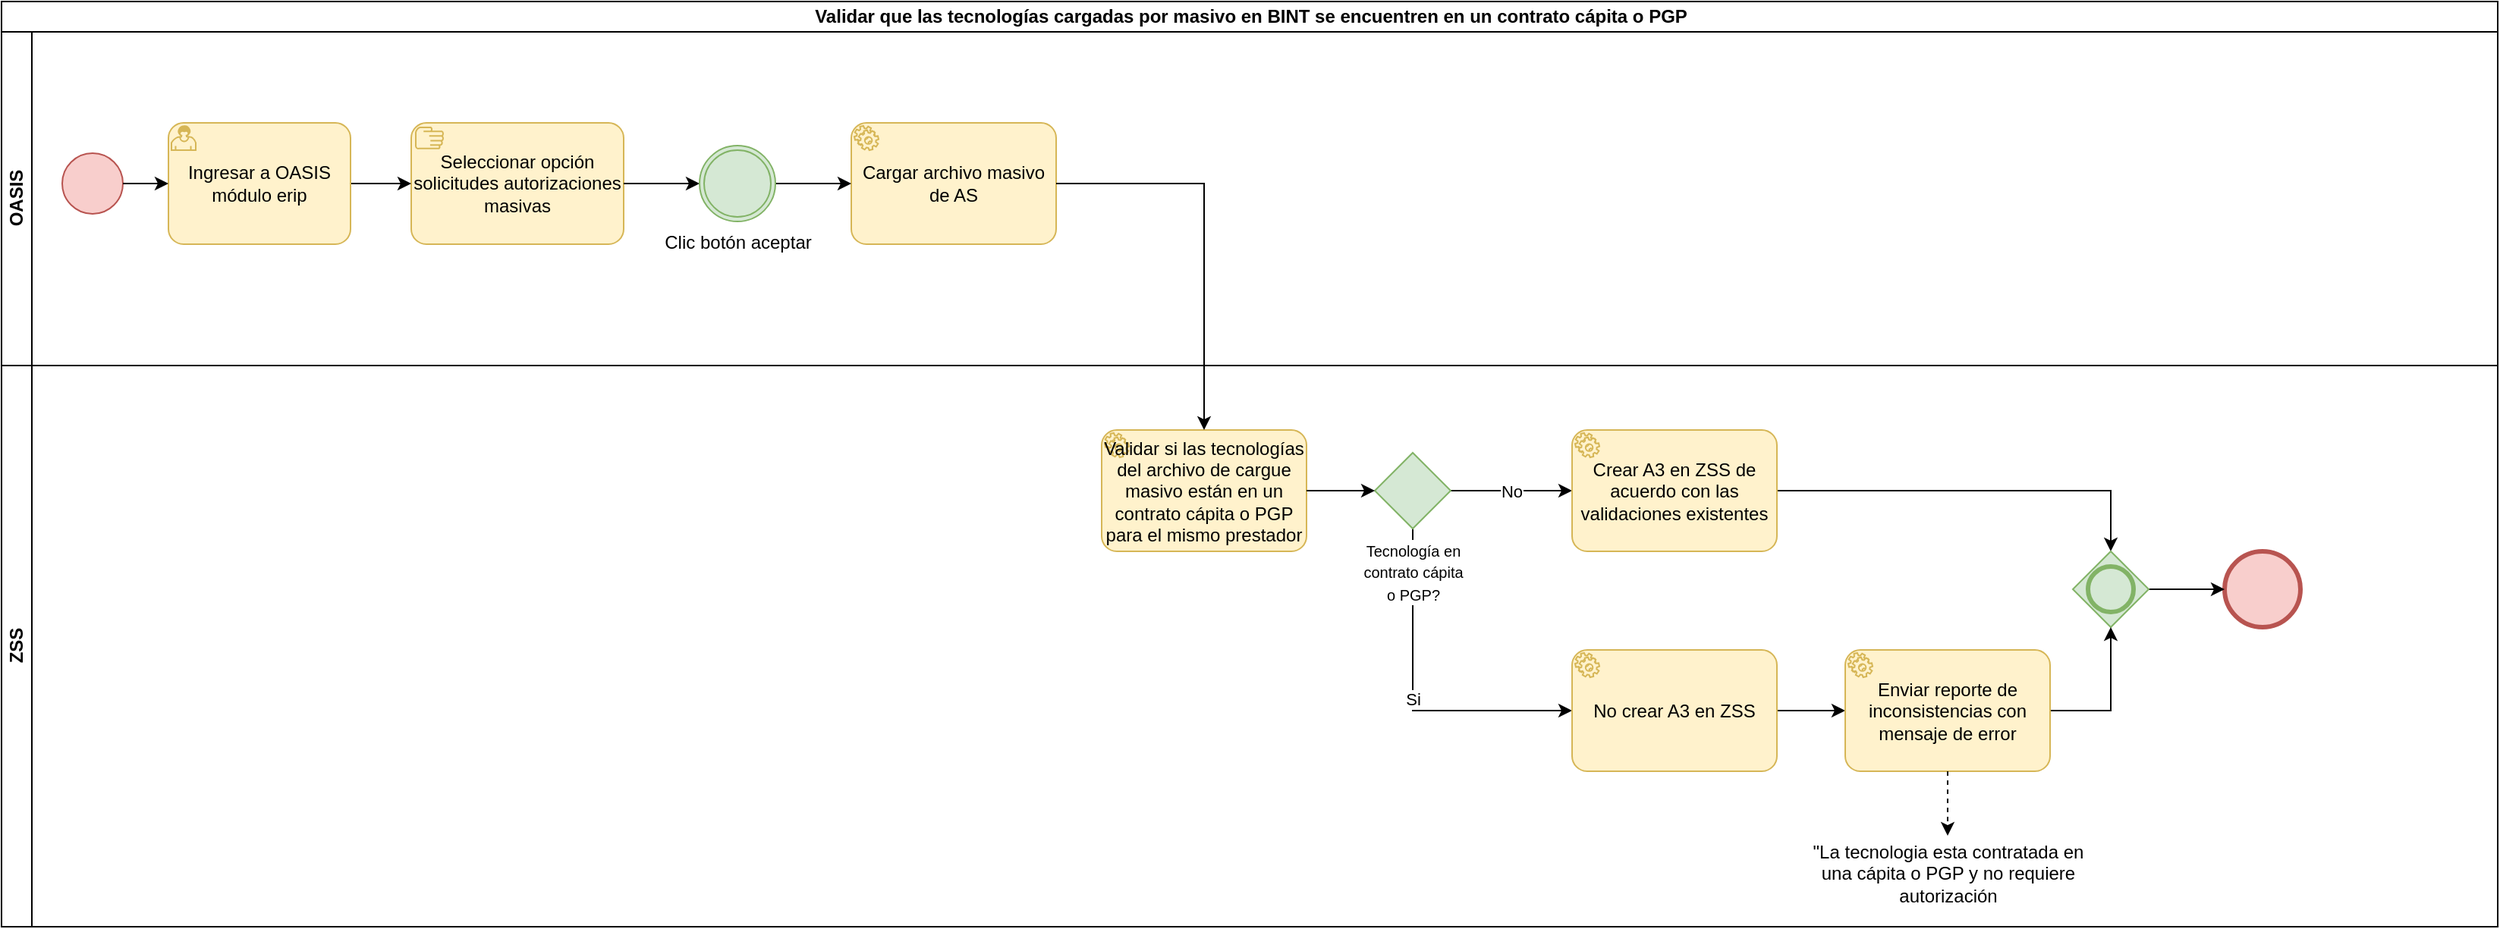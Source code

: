 <mxfile version="21.6.8" type="github">
  <diagram name="Página-1" id="211LOxD9ouiwY2qLqykh">
    <mxGraphModel dx="1674" dy="758" grid="1" gridSize="10" guides="1" tooltips="1" connect="1" arrows="1" fold="1" page="1" pageScale="1" pageWidth="1700" pageHeight="640" math="0" shadow="0">
      <root>
        <mxCell id="0" />
        <mxCell id="1" parent="0" />
        <mxCell id="5gtFQhHqfkzu_2WBFdeJ-41" value="Validar que las tecnologías cargadas por masivo en BINT se encuentren en un contrato cápita o PGP" style="swimlane;childLayout=stackLayout;resizeParent=1;resizeParentMax=0;horizontal=1;startSize=20;horizontalStack=0;html=1;" vertex="1" parent="1">
          <mxGeometry x="35" y="10" width="1645" height="610" as="geometry" />
        </mxCell>
        <mxCell id="5gtFQhHqfkzu_2WBFdeJ-42" value="OASIS" style="swimlane;startSize=20;horizontal=0;html=1;" vertex="1" parent="5gtFQhHqfkzu_2WBFdeJ-41">
          <mxGeometry y="20" width="1645" height="220" as="geometry" />
        </mxCell>
        <mxCell id="5gtFQhHqfkzu_2WBFdeJ-43" value="" style="points=[[0.145,0.145,0],[0.5,0,0],[0.855,0.145,0],[1,0.5,0],[0.855,0.855,0],[0.5,1,0],[0.145,0.855,0],[0,0.5,0]];shape=mxgraph.bpmn.event;html=1;verticalLabelPosition=bottom;labelBackgroundColor=#ffffff;verticalAlign=top;align=center;perimeter=ellipsePerimeter;outlineConnect=0;aspect=fixed;outline=standard;symbol=general;fillColor=#f8cecc;strokeColor=#b85450;" vertex="1" parent="5gtFQhHqfkzu_2WBFdeJ-42">
          <mxGeometry x="40" y="80" width="40" height="40" as="geometry" />
        </mxCell>
        <mxCell id="5gtFQhHqfkzu_2WBFdeJ-44" value="Seleccionar opción solicitudes autorizaciones masivas" style="points=[[0.25,0,0],[0.5,0,0],[0.75,0,0],[1,0.25,0],[1,0.5,0],[1,0.75,0],[0.75,1,0],[0.5,1,0],[0.25,1,0],[0,0.75,0],[0,0.5,0],[0,0.25,0]];shape=mxgraph.bpmn.task;whiteSpace=wrap;rectStyle=rounded;size=10;html=1;container=1;expand=0;collapsible=0;taskMarker=manual;fillColor=#fff2cc;strokeColor=#d6b656;" vertex="1" parent="5gtFQhHqfkzu_2WBFdeJ-42">
          <mxGeometry x="270" y="60" width="140" height="80" as="geometry" />
        </mxCell>
        <mxCell id="5gtFQhHqfkzu_2WBFdeJ-45" style="edgeStyle=orthogonalEdgeStyle;rounded=0;orthogonalLoop=1;jettySize=auto;html=1;" edge="1" parent="5gtFQhHqfkzu_2WBFdeJ-42" source="5gtFQhHqfkzu_2WBFdeJ-46" target="5gtFQhHqfkzu_2WBFdeJ-44">
          <mxGeometry relative="1" as="geometry">
            <mxPoint x="270" y="100" as="targetPoint" />
          </mxGeometry>
        </mxCell>
        <mxCell id="5gtFQhHqfkzu_2WBFdeJ-46" value="Ingresar a OASIS módulo erip" style="points=[[0.25,0,0],[0.5,0,0],[0.75,0,0],[1,0.25,0],[1,0.5,0],[1,0.75,0],[0.75,1,0],[0.5,1,0],[0.25,1,0],[0,0.75,0],[0,0.5,0],[0,0.25,0]];shape=mxgraph.bpmn.task;whiteSpace=wrap;rectStyle=rounded;size=10;html=1;container=1;expand=0;collapsible=0;taskMarker=user;fillColor=#fff2cc;strokeColor=#d6b656;" vertex="1" parent="5gtFQhHqfkzu_2WBFdeJ-42">
          <mxGeometry x="110" y="60" width="120" height="80" as="geometry" />
        </mxCell>
        <mxCell id="5gtFQhHqfkzu_2WBFdeJ-47" style="edgeStyle=orthogonalEdgeStyle;rounded=0;orthogonalLoop=1;jettySize=auto;html=1;entryX=0;entryY=0.5;entryDx=0;entryDy=0;entryPerimeter=0;" edge="1" parent="5gtFQhHqfkzu_2WBFdeJ-42" source="5gtFQhHqfkzu_2WBFdeJ-43" target="5gtFQhHqfkzu_2WBFdeJ-46">
          <mxGeometry relative="1" as="geometry">
            <mxPoint x="110" y="100" as="targetPoint" />
          </mxGeometry>
        </mxCell>
        <mxCell id="5gtFQhHqfkzu_2WBFdeJ-48" style="edgeStyle=orthogonalEdgeStyle;rounded=0;orthogonalLoop=1;jettySize=auto;html=1;entryX=0;entryY=0.5;entryDx=0;entryDy=0;entryPerimeter=0;" edge="1" parent="5gtFQhHqfkzu_2WBFdeJ-42" source="5gtFQhHqfkzu_2WBFdeJ-44" target="5gtFQhHqfkzu_2WBFdeJ-52">
          <mxGeometry relative="1" as="geometry">
            <mxPoint x="460" y="100" as="targetPoint" />
          </mxGeometry>
        </mxCell>
        <mxCell id="5gtFQhHqfkzu_2WBFdeJ-50" value="Cargar archivo masivo de AS" style="points=[[0.25,0,0],[0.5,0,0],[0.75,0,0],[1,0.25,0],[1,0.5,0],[1,0.75,0],[0.75,1,0],[0.5,1,0],[0.25,1,0],[0,0.75,0],[0,0.5,0],[0,0.25,0]];shape=mxgraph.bpmn.task;whiteSpace=wrap;rectStyle=rounded;size=10;html=1;container=1;expand=0;collapsible=0;taskMarker=service;fillColor=#fff2cc;strokeColor=#d6b656;" vertex="1" parent="5gtFQhHqfkzu_2WBFdeJ-42">
          <mxGeometry x="560" y="60" width="135" height="80" as="geometry" />
        </mxCell>
        <mxCell id="5gtFQhHqfkzu_2WBFdeJ-51" style="edgeStyle=orthogonalEdgeStyle;rounded=0;orthogonalLoop=1;jettySize=auto;html=1;entryX=0;entryY=0.5;entryDx=0;entryDy=0;entryPerimeter=0;" edge="1" parent="5gtFQhHqfkzu_2WBFdeJ-42" source="5gtFQhHqfkzu_2WBFdeJ-52" target="5gtFQhHqfkzu_2WBFdeJ-50">
          <mxGeometry relative="1" as="geometry" />
        </mxCell>
        <mxCell id="5gtFQhHqfkzu_2WBFdeJ-52" value="Clic botón aceptar" style="points=[[0.145,0.145,0],[0.5,0,0],[0.855,0.145,0],[1,0.5,0],[0.855,0.855,0],[0.5,1,0],[0.145,0.855,0],[0,0.5,0]];shape=mxgraph.bpmn.event;html=1;verticalLabelPosition=bottom;labelBackgroundColor=#ffffff;verticalAlign=top;align=center;perimeter=ellipsePerimeter;outlineConnect=0;aspect=fixed;outline=throwing;symbol=general;fillColor=#d5e8d4;strokeColor=#82b366;" vertex="1" parent="5gtFQhHqfkzu_2WBFdeJ-42">
          <mxGeometry x="460" y="75" width="50" height="50" as="geometry" />
        </mxCell>
        <mxCell id="5gtFQhHqfkzu_2WBFdeJ-54" value="ZSS" style="swimlane;startSize=20;horizontal=0;html=1;" vertex="1" parent="5gtFQhHqfkzu_2WBFdeJ-41">
          <mxGeometry y="240" width="1645" height="370" as="geometry" />
        </mxCell>
        <mxCell id="5gtFQhHqfkzu_2WBFdeJ-55" value="No" style="edgeStyle=orthogonalEdgeStyle;rounded=0;orthogonalLoop=1;jettySize=auto;html=1;" edge="1" parent="5gtFQhHqfkzu_2WBFdeJ-54" source="5gtFQhHqfkzu_2WBFdeJ-57" target="5gtFQhHqfkzu_2WBFdeJ-59">
          <mxGeometry relative="1" as="geometry">
            <mxPoint x="1085" y="82.5" as="targetPoint" />
          </mxGeometry>
        </mxCell>
        <mxCell id="5gtFQhHqfkzu_2WBFdeJ-56" value="Si" style="edgeStyle=orthogonalEdgeStyle;rounded=0;orthogonalLoop=1;jettySize=auto;html=1;entryX=0;entryY=0.5;entryDx=0;entryDy=0;entryPerimeter=0;" edge="1" parent="5gtFQhHqfkzu_2WBFdeJ-54" source="5gtFQhHqfkzu_2WBFdeJ-57" target="5gtFQhHqfkzu_2WBFdeJ-64">
          <mxGeometry relative="1" as="geometry">
            <Array as="points">
              <mxPoint x="930" y="228" />
            </Array>
          </mxGeometry>
        </mxCell>
        <mxCell id="5gtFQhHqfkzu_2WBFdeJ-57" value="&lt;font size=&quot;1&quot;&gt;Tecnología en&lt;br&gt;contrato cápita&lt;br&gt;o PGP?&lt;br&gt;&lt;/font&gt;" style="points=[[0.25,0.25,0],[0.5,0,0],[0.75,0.25,0],[1,0.5,0],[0.75,0.75,0],[0.5,1,0],[0.25,0.75,0],[0,0.5,0]];shape=mxgraph.bpmn.gateway2;html=1;verticalLabelPosition=bottom;labelBackgroundColor=#ffffff;verticalAlign=top;align=center;perimeter=rhombusPerimeter;outlineConnect=0;outline=none;symbol=none;fillColor=#d5e8d4;strokeColor=#82b366;" vertex="1" parent="5gtFQhHqfkzu_2WBFdeJ-54">
          <mxGeometry x="905" y="57.5" width="50" height="50" as="geometry" />
        </mxCell>
        <mxCell id="5gtFQhHqfkzu_2WBFdeJ-58" style="edgeStyle=orthogonalEdgeStyle;rounded=0;orthogonalLoop=1;jettySize=auto;html=1;entryX=0.5;entryY=0;entryDx=0;entryDy=0;entryPerimeter=0;" edge="1" parent="5gtFQhHqfkzu_2WBFdeJ-54" source="5gtFQhHqfkzu_2WBFdeJ-59" target="5gtFQhHqfkzu_2WBFdeJ-62">
          <mxGeometry relative="1" as="geometry" />
        </mxCell>
        <mxCell id="5gtFQhHqfkzu_2WBFdeJ-59" value="Crear A3 en ZSS de acuerdo con las validaciones existentes" style="points=[[0.25,0,0],[0.5,0,0],[0.75,0,0],[1,0.25,0],[1,0.5,0],[1,0.75,0],[0.75,1,0],[0.5,1,0],[0.25,1,0],[0,0.75,0],[0,0.5,0],[0,0.25,0]];shape=mxgraph.bpmn.task;whiteSpace=wrap;rectStyle=rounded;size=10;html=1;container=1;expand=0;collapsible=0;taskMarker=service;fillColor=#fff2cc;strokeColor=#d6b656;" vertex="1" parent="5gtFQhHqfkzu_2WBFdeJ-54">
          <mxGeometry x="1035" y="42.5" width="135" height="80" as="geometry" />
        </mxCell>
        <mxCell id="5gtFQhHqfkzu_2WBFdeJ-60" value="" style="points=[[0.145,0.145,0],[0.5,0,0],[0.855,0.145,0],[1,0.5,0],[0.855,0.855,0],[0.5,1,0],[0.145,0.855,0],[0,0.5,0]];shape=mxgraph.bpmn.event;html=1;verticalLabelPosition=bottom;labelBackgroundColor=#ffffff;verticalAlign=top;align=center;perimeter=ellipsePerimeter;outlineConnect=0;aspect=fixed;outline=end;symbol=terminate2;fillColor=#f8cecc;strokeColor=#b85450;" vertex="1" parent="5gtFQhHqfkzu_2WBFdeJ-54">
          <mxGeometry x="1465" y="122.5" width="50" height="50" as="geometry" />
        </mxCell>
        <mxCell id="5gtFQhHqfkzu_2WBFdeJ-61" style="edgeStyle=orthogonalEdgeStyle;rounded=0;orthogonalLoop=1;jettySize=auto;html=1;" edge="1" parent="5gtFQhHqfkzu_2WBFdeJ-54" source="5gtFQhHqfkzu_2WBFdeJ-62" target="5gtFQhHqfkzu_2WBFdeJ-60">
          <mxGeometry relative="1" as="geometry" />
        </mxCell>
        <mxCell id="5gtFQhHqfkzu_2WBFdeJ-62" value="" style="points=[[0.25,0.25,0],[0.5,0,0],[0.75,0.25,0],[1,0.5,0],[0.75,0.75,0],[0.5,1,0],[0.25,0.75,0],[0,0.5,0]];shape=mxgraph.bpmn.gateway2;html=1;verticalLabelPosition=bottom;labelBackgroundColor=#ffffff;verticalAlign=top;align=center;perimeter=rhombusPerimeter;outlineConnect=0;outline=end;symbol=general;fillColor=#d5e8d4;strokeColor=#82b366;" vertex="1" parent="5gtFQhHqfkzu_2WBFdeJ-54">
          <mxGeometry x="1365" y="122.5" width="50" height="50" as="geometry" />
        </mxCell>
        <mxCell id="5gtFQhHqfkzu_2WBFdeJ-79" style="edgeStyle=orthogonalEdgeStyle;rounded=0;orthogonalLoop=1;jettySize=auto;html=1;" edge="1" parent="5gtFQhHqfkzu_2WBFdeJ-54" source="5gtFQhHqfkzu_2WBFdeJ-64" target="5gtFQhHqfkzu_2WBFdeJ-78">
          <mxGeometry relative="1" as="geometry" />
        </mxCell>
        <mxCell id="5gtFQhHqfkzu_2WBFdeJ-64" value="No crear A3 en ZSS" style="points=[[0.25,0,0],[0.5,0,0],[0.75,0,0],[1,0.25,0],[1,0.5,0],[1,0.75,0],[0.75,1,0],[0.5,1,0],[0.25,1,0],[0,0.75,0],[0,0.5,0],[0,0.25,0]];shape=mxgraph.bpmn.task;whiteSpace=wrap;rectStyle=rounded;size=10;html=1;container=1;expand=0;collapsible=0;taskMarker=service;fillColor=#fff2cc;strokeColor=#d6b656;" vertex="1" parent="5gtFQhHqfkzu_2WBFdeJ-54">
          <mxGeometry x="1035" y="187.5" width="135" height="80" as="geometry" />
        </mxCell>
        <mxCell id="5gtFQhHqfkzu_2WBFdeJ-53" value="Validar si las tecnologías del archivo de cargue masivo están en un contrato cápita o PGP para el mismo prestador" style="points=[[0.25,0,0],[0.5,0,0],[0.75,0,0],[1,0.25,0],[1,0.5,0],[1,0.75,0],[0.75,1,0],[0.5,1,0],[0.25,1,0],[0,0.75,0],[0,0.5,0],[0,0.25,0]];shape=mxgraph.bpmn.task;whiteSpace=wrap;rectStyle=rounded;size=10;html=1;container=1;expand=0;collapsible=0;taskMarker=service;fillColor=#fff2cc;strokeColor=#d6b656;" vertex="1" parent="5gtFQhHqfkzu_2WBFdeJ-54">
          <mxGeometry x="725" y="42.5" width="135" height="80" as="geometry" />
        </mxCell>
        <mxCell id="5gtFQhHqfkzu_2WBFdeJ-65" style="edgeStyle=orthogonalEdgeStyle;rounded=0;orthogonalLoop=1;jettySize=auto;html=1;" edge="1" parent="5gtFQhHqfkzu_2WBFdeJ-54" source="5gtFQhHqfkzu_2WBFdeJ-53" target="5gtFQhHqfkzu_2WBFdeJ-57">
          <mxGeometry relative="1" as="geometry">
            <mxPoint x="1032.5" y="-120" as="targetPoint" />
          </mxGeometry>
        </mxCell>
        <mxCell id="5gtFQhHqfkzu_2WBFdeJ-82" style="edgeStyle=orthogonalEdgeStyle;rounded=0;orthogonalLoop=1;jettySize=auto;html=1;" edge="1" parent="5gtFQhHqfkzu_2WBFdeJ-54" source="5gtFQhHqfkzu_2WBFdeJ-78" target="5gtFQhHqfkzu_2WBFdeJ-62">
          <mxGeometry relative="1" as="geometry" />
        </mxCell>
        <mxCell id="5gtFQhHqfkzu_2WBFdeJ-78" value="Enviar reporte de inconsistencias con mensaje de error" style="points=[[0.25,0,0],[0.5,0,0],[0.75,0,0],[1,0.25,0],[1,0.5,0],[1,0.75,0],[0.75,1,0],[0.5,1,0],[0.25,1,0],[0,0.75,0],[0,0.5,0],[0,0.25,0]];shape=mxgraph.bpmn.task;whiteSpace=wrap;rectStyle=rounded;size=10;html=1;container=1;expand=0;collapsible=0;taskMarker=service;fillColor=#fff2cc;strokeColor=#d6b656;" vertex="1" parent="5gtFQhHqfkzu_2WBFdeJ-54">
          <mxGeometry x="1215" y="187.5" width="135" height="80" as="geometry" />
        </mxCell>
        <mxCell id="5gtFQhHqfkzu_2WBFdeJ-81" value="&quot;La tecnologia esta contratada en una cápita o PGP y no requiere autorización" style="text;html=1;strokeColor=none;fillColor=none;align=center;verticalAlign=middle;whiteSpace=wrap;rounded=0;" vertex="1" parent="5gtFQhHqfkzu_2WBFdeJ-54">
          <mxGeometry x="1187.5" y="310" width="190" height="50" as="geometry" />
        </mxCell>
        <mxCell id="5gtFQhHqfkzu_2WBFdeJ-80" style="edgeStyle=orthogonalEdgeStyle;rounded=0;orthogonalLoop=1;jettySize=auto;html=1;dashed=1;" edge="1" parent="5gtFQhHqfkzu_2WBFdeJ-54" source="5gtFQhHqfkzu_2WBFdeJ-78" target="5gtFQhHqfkzu_2WBFdeJ-81">
          <mxGeometry relative="1" as="geometry">
            <mxPoint x="1282.5" y="310" as="targetPoint" />
          </mxGeometry>
        </mxCell>
        <mxCell id="5gtFQhHqfkzu_2WBFdeJ-49" style="edgeStyle=orthogonalEdgeStyle;rounded=0;orthogonalLoop=1;jettySize=auto;html=1;" edge="1" parent="5gtFQhHqfkzu_2WBFdeJ-41" source="5gtFQhHqfkzu_2WBFdeJ-50" target="5gtFQhHqfkzu_2WBFdeJ-53">
          <mxGeometry relative="1" as="geometry" />
        </mxCell>
      </root>
    </mxGraphModel>
  </diagram>
</mxfile>

